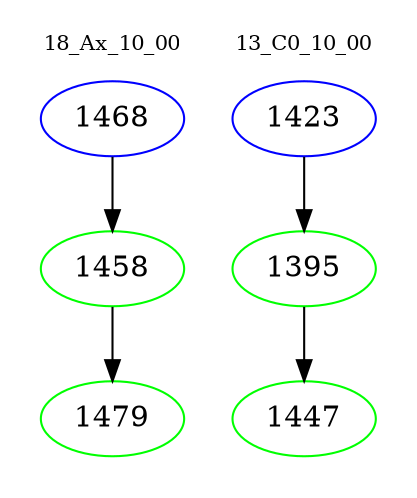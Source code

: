 digraph{
subgraph cluster_0 {
color = white
label = "18_Ax_10_00";
fontsize=10;
T0_1468 [label="1468", color="blue"]
T0_1468 -> T0_1458 [color="black"]
T0_1458 [label="1458", color="green"]
T0_1458 -> T0_1479 [color="black"]
T0_1479 [label="1479", color="green"]
}
subgraph cluster_1 {
color = white
label = "13_C0_10_00";
fontsize=10;
T1_1423 [label="1423", color="blue"]
T1_1423 -> T1_1395 [color="black"]
T1_1395 [label="1395", color="green"]
T1_1395 -> T1_1447 [color="black"]
T1_1447 [label="1447", color="green"]
}
}
